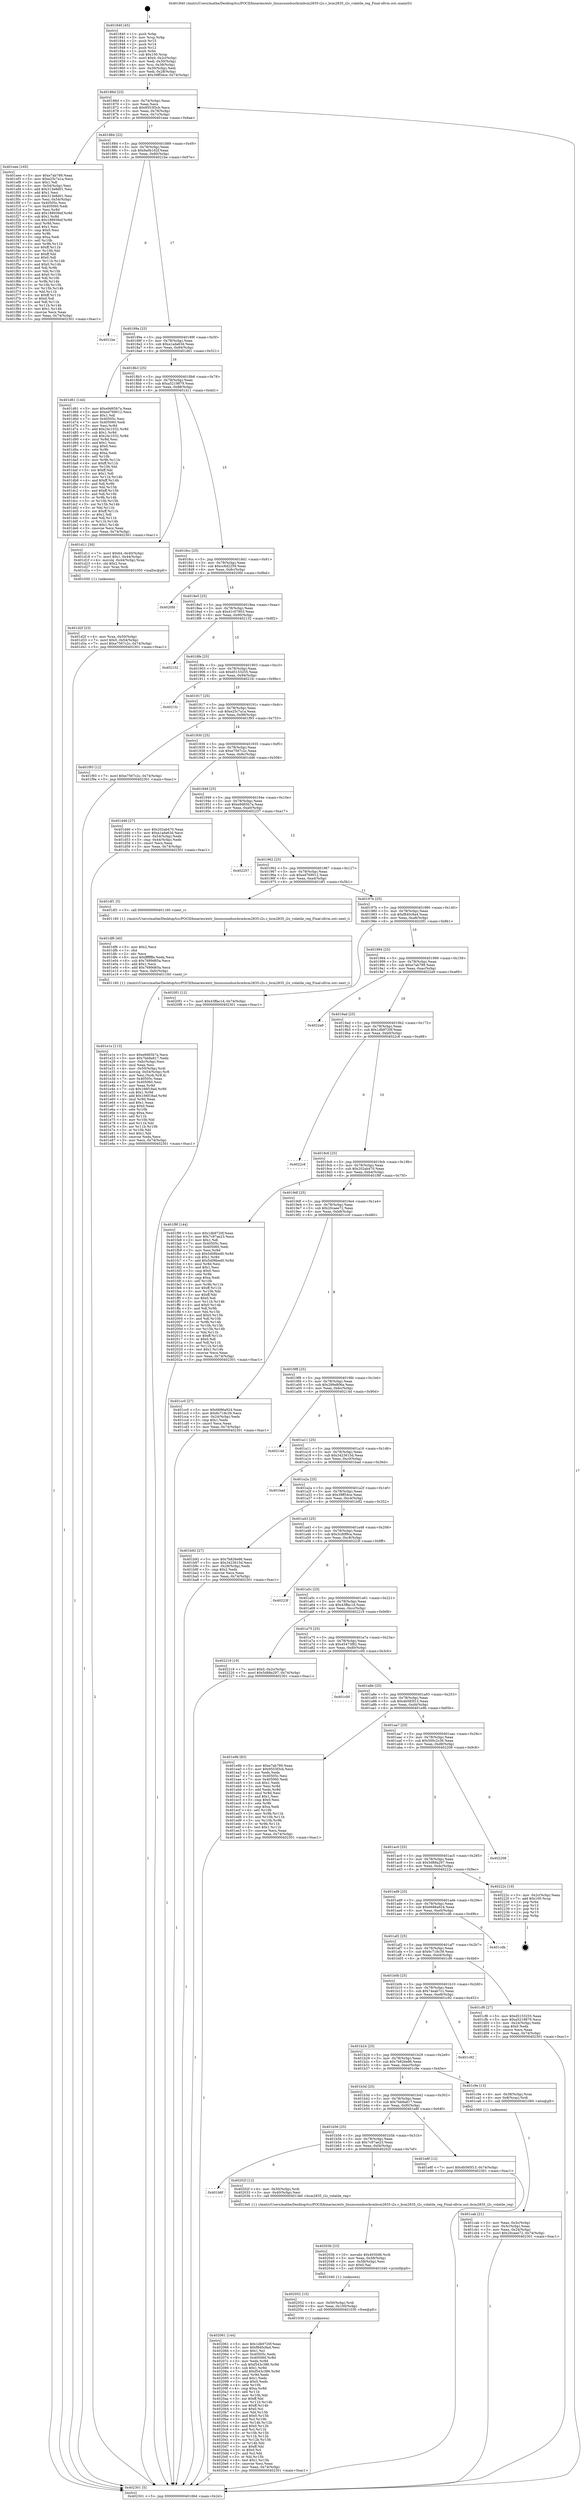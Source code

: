 digraph "0x401840" {
  label = "0x401840 (/mnt/c/Users/mathe/Desktop/tcc/POCII/binaries/extr_linuxsoundsocbcmbcm2835-i2s.c_bcm2835_i2s_volatile_reg_Final-ollvm.out::main(0))"
  labelloc = "t"
  node[shape=record]

  Entry [label="",width=0.3,height=0.3,shape=circle,fillcolor=black,style=filled]
  "0x40186d" [label="{
     0x40186d [23]\l
     | [instrs]\l
     &nbsp;&nbsp;0x40186d \<+3\>: mov -0x74(%rbp),%eax\l
     &nbsp;&nbsp;0x401870 \<+2\>: mov %eax,%ecx\l
     &nbsp;&nbsp;0x401872 \<+6\>: sub $0x9553f3cb,%ecx\l
     &nbsp;&nbsp;0x401878 \<+3\>: mov %eax,-0x78(%rbp)\l
     &nbsp;&nbsp;0x40187b \<+3\>: mov %ecx,-0x7c(%rbp)\l
     &nbsp;&nbsp;0x40187e \<+6\>: je 0000000000401eee \<main+0x6ae\>\l
  }"]
  "0x401eee" [label="{
     0x401eee [165]\l
     | [instrs]\l
     &nbsp;&nbsp;0x401eee \<+5\>: mov $0xe7ab789,%eax\l
     &nbsp;&nbsp;0x401ef3 \<+5\>: mov $0xe25c7a1a,%ecx\l
     &nbsp;&nbsp;0x401ef8 \<+2\>: mov $0x1,%dl\l
     &nbsp;&nbsp;0x401efa \<+3\>: mov -0x54(%rbp),%esi\l
     &nbsp;&nbsp;0x401efd \<+6\>: add $0x313e8d01,%esi\l
     &nbsp;&nbsp;0x401f03 \<+3\>: add $0x1,%esi\l
     &nbsp;&nbsp;0x401f06 \<+6\>: sub $0x313e8d01,%esi\l
     &nbsp;&nbsp;0x401f0c \<+3\>: mov %esi,-0x54(%rbp)\l
     &nbsp;&nbsp;0x401f0f \<+7\>: mov 0x40505c,%esi\l
     &nbsp;&nbsp;0x401f16 \<+7\>: mov 0x405060,%edi\l
     &nbsp;&nbsp;0x401f1d \<+3\>: mov %esi,%r8d\l
     &nbsp;&nbsp;0x401f20 \<+7\>: add $0x188936ef,%r8d\l
     &nbsp;&nbsp;0x401f27 \<+4\>: sub $0x1,%r8d\l
     &nbsp;&nbsp;0x401f2b \<+7\>: sub $0x188936ef,%r8d\l
     &nbsp;&nbsp;0x401f32 \<+4\>: imul %r8d,%esi\l
     &nbsp;&nbsp;0x401f36 \<+3\>: and $0x1,%esi\l
     &nbsp;&nbsp;0x401f39 \<+3\>: cmp $0x0,%esi\l
     &nbsp;&nbsp;0x401f3c \<+4\>: sete %r9b\l
     &nbsp;&nbsp;0x401f40 \<+3\>: cmp $0xa,%edi\l
     &nbsp;&nbsp;0x401f43 \<+4\>: setl %r10b\l
     &nbsp;&nbsp;0x401f47 \<+3\>: mov %r9b,%r11b\l
     &nbsp;&nbsp;0x401f4a \<+4\>: xor $0xff,%r11b\l
     &nbsp;&nbsp;0x401f4e \<+3\>: mov %r10b,%bl\l
     &nbsp;&nbsp;0x401f51 \<+3\>: xor $0xff,%bl\l
     &nbsp;&nbsp;0x401f54 \<+3\>: xor $0x0,%dl\l
     &nbsp;&nbsp;0x401f57 \<+3\>: mov %r11b,%r14b\l
     &nbsp;&nbsp;0x401f5a \<+4\>: and $0x0,%r14b\l
     &nbsp;&nbsp;0x401f5e \<+3\>: and %dl,%r9b\l
     &nbsp;&nbsp;0x401f61 \<+3\>: mov %bl,%r15b\l
     &nbsp;&nbsp;0x401f64 \<+4\>: and $0x0,%r15b\l
     &nbsp;&nbsp;0x401f68 \<+3\>: and %dl,%r10b\l
     &nbsp;&nbsp;0x401f6b \<+3\>: or %r9b,%r14b\l
     &nbsp;&nbsp;0x401f6e \<+3\>: or %r10b,%r15b\l
     &nbsp;&nbsp;0x401f71 \<+3\>: xor %r15b,%r14b\l
     &nbsp;&nbsp;0x401f74 \<+3\>: or %bl,%r11b\l
     &nbsp;&nbsp;0x401f77 \<+4\>: xor $0xff,%r11b\l
     &nbsp;&nbsp;0x401f7b \<+3\>: or $0x0,%dl\l
     &nbsp;&nbsp;0x401f7e \<+3\>: and %dl,%r11b\l
     &nbsp;&nbsp;0x401f81 \<+3\>: or %r11b,%r14b\l
     &nbsp;&nbsp;0x401f84 \<+4\>: test $0x1,%r14b\l
     &nbsp;&nbsp;0x401f88 \<+3\>: cmovne %ecx,%eax\l
     &nbsp;&nbsp;0x401f8b \<+3\>: mov %eax,-0x74(%rbp)\l
     &nbsp;&nbsp;0x401f8e \<+5\>: jmp 0000000000402301 \<main+0xac1\>\l
  }"]
  "0x401884" [label="{
     0x401884 [22]\l
     | [instrs]\l
     &nbsp;&nbsp;0x401884 \<+5\>: jmp 0000000000401889 \<main+0x49\>\l
     &nbsp;&nbsp;0x401889 \<+3\>: mov -0x78(%rbp),%eax\l
     &nbsp;&nbsp;0x40188c \<+5\>: sub $0x9a0b162f,%eax\l
     &nbsp;&nbsp;0x401891 \<+3\>: mov %eax,-0x80(%rbp)\l
     &nbsp;&nbsp;0x401894 \<+6\>: je 00000000004021be \<main+0x97e\>\l
  }"]
  Exit [label="",width=0.3,height=0.3,shape=circle,fillcolor=black,style=filled,peripheries=2]
  "0x4021be" [label="{
     0x4021be\l
  }", style=dashed]
  "0x40189a" [label="{
     0x40189a [25]\l
     | [instrs]\l
     &nbsp;&nbsp;0x40189a \<+5\>: jmp 000000000040189f \<main+0x5f\>\l
     &nbsp;&nbsp;0x40189f \<+3\>: mov -0x78(%rbp),%eax\l
     &nbsp;&nbsp;0x4018a2 \<+5\>: sub $0xa1ada63d,%eax\l
     &nbsp;&nbsp;0x4018a7 \<+6\>: mov %eax,-0x84(%rbp)\l
     &nbsp;&nbsp;0x4018ad \<+6\>: je 0000000000401d61 \<main+0x521\>\l
  }"]
  "0x402061" [label="{
     0x402061 [144]\l
     | [instrs]\l
     &nbsp;&nbsp;0x402061 \<+5\>: mov $0x1db9720f,%eax\l
     &nbsp;&nbsp;0x402066 \<+5\>: mov $0xf840c9a4,%esi\l
     &nbsp;&nbsp;0x40206b \<+2\>: mov $0x1,%cl\l
     &nbsp;&nbsp;0x40206d \<+7\>: mov 0x40505c,%edx\l
     &nbsp;&nbsp;0x402074 \<+8\>: mov 0x405060,%r8d\l
     &nbsp;&nbsp;0x40207c \<+3\>: mov %edx,%r9d\l
     &nbsp;&nbsp;0x40207f \<+7\>: sub $0xf543c386,%r9d\l
     &nbsp;&nbsp;0x402086 \<+4\>: sub $0x1,%r9d\l
     &nbsp;&nbsp;0x40208a \<+7\>: add $0xf543c386,%r9d\l
     &nbsp;&nbsp;0x402091 \<+4\>: imul %r9d,%edx\l
     &nbsp;&nbsp;0x402095 \<+3\>: and $0x1,%edx\l
     &nbsp;&nbsp;0x402098 \<+3\>: cmp $0x0,%edx\l
     &nbsp;&nbsp;0x40209b \<+4\>: sete %r10b\l
     &nbsp;&nbsp;0x40209f \<+4\>: cmp $0xa,%r8d\l
     &nbsp;&nbsp;0x4020a3 \<+4\>: setl %r11b\l
     &nbsp;&nbsp;0x4020a7 \<+3\>: mov %r10b,%bl\l
     &nbsp;&nbsp;0x4020aa \<+3\>: xor $0xff,%bl\l
     &nbsp;&nbsp;0x4020ad \<+3\>: mov %r11b,%r14b\l
     &nbsp;&nbsp;0x4020b0 \<+4\>: xor $0xff,%r14b\l
     &nbsp;&nbsp;0x4020b4 \<+3\>: xor $0x0,%cl\l
     &nbsp;&nbsp;0x4020b7 \<+3\>: mov %bl,%r15b\l
     &nbsp;&nbsp;0x4020ba \<+4\>: and $0x0,%r15b\l
     &nbsp;&nbsp;0x4020be \<+3\>: and %cl,%r10b\l
     &nbsp;&nbsp;0x4020c1 \<+3\>: mov %r14b,%r12b\l
     &nbsp;&nbsp;0x4020c4 \<+4\>: and $0x0,%r12b\l
     &nbsp;&nbsp;0x4020c8 \<+3\>: and %cl,%r11b\l
     &nbsp;&nbsp;0x4020cb \<+3\>: or %r10b,%r15b\l
     &nbsp;&nbsp;0x4020ce \<+3\>: or %r11b,%r12b\l
     &nbsp;&nbsp;0x4020d1 \<+3\>: xor %r12b,%r15b\l
     &nbsp;&nbsp;0x4020d4 \<+3\>: or %r14b,%bl\l
     &nbsp;&nbsp;0x4020d7 \<+3\>: xor $0xff,%bl\l
     &nbsp;&nbsp;0x4020da \<+3\>: or $0x0,%cl\l
     &nbsp;&nbsp;0x4020dd \<+2\>: and %cl,%bl\l
     &nbsp;&nbsp;0x4020df \<+3\>: or %bl,%r15b\l
     &nbsp;&nbsp;0x4020e2 \<+4\>: test $0x1,%r15b\l
     &nbsp;&nbsp;0x4020e6 \<+3\>: cmovne %esi,%eax\l
     &nbsp;&nbsp;0x4020e9 \<+3\>: mov %eax,-0x74(%rbp)\l
     &nbsp;&nbsp;0x4020ec \<+5\>: jmp 0000000000402301 \<main+0xac1\>\l
  }"]
  "0x401d61" [label="{
     0x401d61 [144]\l
     | [instrs]\l
     &nbsp;&nbsp;0x401d61 \<+5\>: mov $0xe9d65b7a,%eax\l
     &nbsp;&nbsp;0x401d66 \<+5\>: mov $0xed769012,%ecx\l
     &nbsp;&nbsp;0x401d6b \<+2\>: mov $0x1,%dl\l
     &nbsp;&nbsp;0x401d6d \<+7\>: mov 0x40505c,%esi\l
     &nbsp;&nbsp;0x401d74 \<+7\>: mov 0x405060,%edi\l
     &nbsp;&nbsp;0x401d7b \<+3\>: mov %esi,%r8d\l
     &nbsp;&nbsp;0x401d7e \<+7\>: add $0x24c1032,%r8d\l
     &nbsp;&nbsp;0x401d85 \<+4\>: sub $0x1,%r8d\l
     &nbsp;&nbsp;0x401d89 \<+7\>: sub $0x24c1032,%r8d\l
     &nbsp;&nbsp;0x401d90 \<+4\>: imul %r8d,%esi\l
     &nbsp;&nbsp;0x401d94 \<+3\>: and $0x1,%esi\l
     &nbsp;&nbsp;0x401d97 \<+3\>: cmp $0x0,%esi\l
     &nbsp;&nbsp;0x401d9a \<+4\>: sete %r9b\l
     &nbsp;&nbsp;0x401d9e \<+3\>: cmp $0xa,%edi\l
     &nbsp;&nbsp;0x401da1 \<+4\>: setl %r10b\l
     &nbsp;&nbsp;0x401da5 \<+3\>: mov %r9b,%r11b\l
     &nbsp;&nbsp;0x401da8 \<+4\>: xor $0xff,%r11b\l
     &nbsp;&nbsp;0x401dac \<+3\>: mov %r10b,%bl\l
     &nbsp;&nbsp;0x401daf \<+3\>: xor $0xff,%bl\l
     &nbsp;&nbsp;0x401db2 \<+3\>: xor $0x1,%dl\l
     &nbsp;&nbsp;0x401db5 \<+3\>: mov %r11b,%r14b\l
     &nbsp;&nbsp;0x401db8 \<+4\>: and $0xff,%r14b\l
     &nbsp;&nbsp;0x401dbc \<+3\>: and %dl,%r9b\l
     &nbsp;&nbsp;0x401dbf \<+3\>: mov %bl,%r15b\l
     &nbsp;&nbsp;0x401dc2 \<+4\>: and $0xff,%r15b\l
     &nbsp;&nbsp;0x401dc6 \<+3\>: and %dl,%r10b\l
     &nbsp;&nbsp;0x401dc9 \<+3\>: or %r9b,%r14b\l
     &nbsp;&nbsp;0x401dcc \<+3\>: or %r10b,%r15b\l
     &nbsp;&nbsp;0x401dcf \<+3\>: xor %r15b,%r14b\l
     &nbsp;&nbsp;0x401dd2 \<+3\>: or %bl,%r11b\l
     &nbsp;&nbsp;0x401dd5 \<+4\>: xor $0xff,%r11b\l
     &nbsp;&nbsp;0x401dd9 \<+3\>: or $0x1,%dl\l
     &nbsp;&nbsp;0x401ddc \<+3\>: and %dl,%r11b\l
     &nbsp;&nbsp;0x401ddf \<+3\>: or %r11b,%r14b\l
     &nbsp;&nbsp;0x401de2 \<+4\>: test $0x1,%r14b\l
     &nbsp;&nbsp;0x401de6 \<+3\>: cmovne %ecx,%eax\l
     &nbsp;&nbsp;0x401de9 \<+3\>: mov %eax,-0x74(%rbp)\l
     &nbsp;&nbsp;0x401dec \<+5\>: jmp 0000000000402301 \<main+0xac1\>\l
  }"]
  "0x4018b3" [label="{
     0x4018b3 [25]\l
     | [instrs]\l
     &nbsp;&nbsp;0x4018b3 \<+5\>: jmp 00000000004018b8 \<main+0x78\>\l
     &nbsp;&nbsp;0x4018b8 \<+3\>: mov -0x78(%rbp),%eax\l
     &nbsp;&nbsp;0x4018bb \<+5\>: sub $0xa5219879,%eax\l
     &nbsp;&nbsp;0x4018c0 \<+6\>: mov %eax,-0x88(%rbp)\l
     &nbsp;&nbsp;0x4018c6 \<+6\>: je 0000000000401d11 \<main+0x4d1\>\l
  }"]
  "0x402052" [label="{
     0x402052 [15]\l
     | [instrs]\l
     &nbsp;&nbsp;0x402052 \<+4\>: mov -0x50(%rbp),%rdi\l
     &nbsp;&nbsp;0x402056 \<+6\>: mov %eax,-0x100(%rbp)\l
     &nbsp;&nbsp;0x40205c \<+5\>: call 0000000000401030 \<free@plt\>\l
     | [calls]\l
     &nbsp;&nbsp;0x401030 \{1\} (unknown)\l
  }"]
  "0x401d11" [label="{
     0x401d11 [30]\l
     | [instrs]\l
     &nbsp;&nbsp;0x401d11 \<+7\>: movl $0x64,-0x40(%rbp)\l
     &nbsp;&nbsp;0x401d18 \<+7\>: movl $0x1,-0x44(%rbp)\l
     &nbsp;&nbsp;0x401d1f \<+4\>: movslq -0x44(%rbp),%rax\l
     &nbsp;&nbsp;0x401d23 \<+4\>: shl $0x2,%rax\l
     &nbsp;&nbsp;0x401d27 \<+3\>: mov %rax,%rdi\l
     &nbsp;&nbsp;0x401d2a \<+5\>: call 0000000000401050 \<malloc@plt\>\l
     | [calls]\l
     &nbsp;&nbsp;0x401050 \{1\} (unknown)\l
  }"]
  "0x4018cc" [label="{
     0x4018cc [25]\l
     | [instrs]\l
     &nbsp;&nbsp;0x4018cc \<+5\>: jmp 00000000004018d1 \<main+0x91\>\l
     &nbsp;&nbsp;0x4018d1 \<+3\>: mov -0x78(%rbp),%eax\l
     &nbsp;&nbsp;0x4018d4 \<+5\>: sub $0xcc6d2259,%eax\l
     &nbsp;&nbsp;0x4018d9 \<+6\>: mov %eax,-0x8c(%rbp)\l
     &nbsp;&nbsp;0x4018df \<+6\>: je 00000000004020fd \<main+0x8bd\>\l
  }"]
  "0x40203b" [label="{
     0x40203b [23]\l
     | [instrs]\l
     &nbsp;&nbsp;0x40203b \<+10\>: movabs $0x4030d6,%rdi\l
     &nbsp;&nbsp;0x402045 \<+3\>: mov %eax,-0x58(%rbp)\l
     &nbsp;&nbsp;0x402048 \<+3\>: mov -0x58(%rbp),%esi\l
     &nbsp;&nbsp;0x40204b \<+2\>: mov $0x0,%al\l
     &nbsp;&nbsp;0x40204d \<+5\>: call 0000000000401040 \<printf@plt\>\l
     | [calls]\l
     &nbsp;&nbsp;0x401040 \{1\} (unknown)\l
  }"]
  "0x4020fd" [label="{
     0x4020fd\l
  }", style=dashed]
  "0x4018e5" [label="{
     0x4018e5 [25]\l
     | [instrs]\l
     &nbsp;&nbsp;0x4018e5 \<+5\>: jmp 00000000004018ea \<main+0xaa\>\l
     &nbsp;&nbsp;0x4018ea \<+3\>: mov -0x78(%rbp),%eax\l
     &nbsp;&nbsp;0x4018ed \<+5\>: sub $0xd1c07803,%eax\l
     &nbsp;&nbsp;0x4018f2 \<+6\>: mov %eax,-0x90(%rbp)\l
     &nbsp;&nbsp;0x4018f8 \<+6\>: je 0000000000402132 \<main+0x8f2\>\l
  }"]
  "0x401b6f" [label="{
     0x401b6f\l
  }", style=dashed]
  "0x402132" [label="{
     0x402132\l
  }", style=dashed]
  "0x4018fe" [label="{
     0x4018fe [25]\l
     | [instrs]\l
     &nbsp;&nbsp;0x4018fe \<+5\>: jmp 0000000000401903 \<main+0xc3\>\l
     &nbsp;&nbsp;0x401903 \<+3\>: mov -0x78(%rbp),%eax\l
     &nbsp;&nbsp;0x401906 \<+5\>: sub $0xd5153255,%eax\l
     &nbsp;&nbsp;0x40190b \<+6\>: mov %eax,-0x94(%rbp)\l
     &nbsp;&nbsp;0x401911 \<+6\>: je 00000000004021fc \<main+0x9bc\>\l
  }"]
  "0x40202f" [label="{
     0x40202f [12]\l
     | [instrs]\l
     &nbsp;&nbsp;0x40202f \<+4\>: mov -0x50(%rbp),%rdi\l
     &nbsp;&nbsp;0x402033 \<+3\>: mov -0x40(%rbp),%esi\l
     &nbsp;&nbsp;0x402036 \<+5\>: call 00000000004013e0 \<bcm2835_i2s_volatile_reg\>\l
     | [calls]\l
     &nbsp;&nbsp;0x4013e0 \{1\} (/mnt/c/Users/mathe/Desktop/tcc/POCII/binaries/extr_linuxsoundsocbcmbcm2835-i2s.c_bcm2835_i2s_volatile_reg_Final-ollvm.out::bcm2835_i2s_volatile_reg)\l
  }"]
  "0x4021fc" [label="{
     0x4021fc\l
  }", style=dashed]
  "0x401917" [label="{
     0x401917 [25]\l
     | [instrs]\l
     &nbsp;&nbsp;0x401917 \<+5\>: jmp 000000000040191c \<main+0xdc\>\l
     &nbsp;&nbsp;0x40191c \<+3\>: mov -0x78(%rbp),%eax\l
     &nbsp;&nbsp;0x40191f \<+5\>: sub $0xe25c7a1a,%eax\l
     &nbsp;&nbsp;0x401924 \<+6\>: mov %eax,-0x98(%rbp)\l
     &nbsp;&nbsp;0x40192a \<+6\>: je 0000000000401f93 \<main+0x753\>\l
  }"]
  "0x401b56" [label="{
     0x401b56 [25]\l
     | [instrs]\l
     &nbsp;&nbsp;0x401b56 \<+5\>: jmp 0000000000401b5b \<main+0x31b\>\l
     &nbsp;&nbsp;0x401b5b \<+3\>: mov -0x78(%rbp),%eax\l
     &nbsp;&nbsp;0x401b5e \<+5\>: sub $0x7c97ae23,%eax\l
     &nbsp;&nbsp;0x401b63 \<+6\>: mov %eax,-0xf4(%rbp)\l
     &nbsp;&nbsp;0x401b69 \<+6\>: je 000000000040202f \<main+0x7ef\>\l
  }"]
  "0x401f93" [label="{
     0x401f93 [12]\l
     | [instrs]\l
     &nbsp;&nbsp;0x401f93 \<+7\>: movl $0xe7567c2c,-0x74(%rbp)\l
     &nbsp;&nbsp;0x401f9a \<+5\>: jmp 0000000000402301 \<main+0xac1\>\l
  }"]
  "0x401930" [label="{
     0x401930 [25]\l
     | [instrs]\l
     &nbsp;&nbsp;0x401930 \<+5\>: jmp 0000000000401935 \<main+0xf5\>\l
     &nbsp;&nbsp;0x401935 \<+3\>: mov -0x78(%rbp),%eax\l
     &nbsp;&nbsp;0x401938 \<+5\>: sub $0xe7567c2c,%eax\l
     &nbsp;&nbsp;0x40193d \<+6\>: mov %eax,-0x9c(%rbp)\l
     &nbsp;&nbsp;0x401943 \<+6\>: je 0000000000401d46 \<main+0x506\>\l
  }"]
  "0x401e8f" [label="{
     0x401e8f [12]\l
     | [instrs]\l
     &nbsp;&nbsp;0x401e8f \<+7\>: movl $0x4b585f13,-0x74(%rbp)\l
     &nbsp;&nbsp;0x401e96 \<+5\>: jmp 0000000000402301 \<main+0xac1\>\l
  }"]
  "0x401d46" [label="{
     0x401d46 [27]\l
     | [instrs]\l
     &nbsp;&nbsp;0x401d46 \<+5\>: mov $0x202ab470,%eax\l
     &nbsp;&nbsp;0x401d4b \<+5\>: mov $0xa1ada63d,%ecx\l
     &nbsp;&nbsp;0x401d50 \<+3\>: mov -0x54(%rbp),%edx\l
     &nbsp;&nbsp;0x401d53 \<+3\>: cmp -0x44(%rbp),%edx\l
     &nbsp;&nbsp;0x401d56 \<+3\>: cmovl %ecx,%eax\l
     &nbsp;&nbsp;0x401d59 \<+3\>: mov %eax,-0x74(%rbp)\l
     &nbsp;&nbsp;0x401d5c \<+5\>: jmp 0000000000402301 \<main+0xac1\>\l
  }"]
  "0x401949" [label="{
     0x401949 [25]\l
     | [instrs]\l
     &nbsp;&nbsp;0x401949 \<+5\>: jmp 000000000040194e \<main+0x10e\>\l
     &nbsp;&nbsp;0x40194e \<+3\>: mov -0x78(%rbp),%eax\l
     &nbsp;&nbsp;0x401951 \<+5\>: sub $0xe9d65b7a,%eax\l
     &nbsp;&nbsp;0x401956 \<+6\>: mov %eax,-0xa0(%rbp)\l
     &nbsp;&nbsp;0x40195c \<+6\>: je 0000000000402257 \<main+0xa17\>\l
  }"]
  "0x401e1e" [label="{
     0x401e1e [113]\l
     | [instrs]\l
     &nbsp;&nbsp;0x401e1e \<+5\>: mov $0xe9d65b7a,%ecx\l
     &nbsp;&nbsp;0x401e23 \<+5\>: mov $0x7bb8a817,%edx\l
     &nbsp;&nbsp;0x401e28 \<+6\>: mov -0xfc(%rbp),%esi\l
     &nbsp;&nbsp;0x401e2e \<+3\>: imul %eax,%esi\l
     &nbsp;&nbsp;0x401e31 \<+4\>: mov -0x50(%rbp),%rdi\l
     &nbsp;&nbsp;0x401e35 \<+4\>: movslq -0x54(%rbp),%r8\l
     &nbsp;&nbsp;0x401e39 \<+4\>: mov %esi,(%rdi,%r8,4)\l
     &nbsp;&nbsp;0x401e3d \<+7\>: mov 0x40505c,%eax\l
     &nbsp;&nbsp;0x401e44 \<+7\>: mov 0x405060,%esi\l
     &nbsp;&nbsp;0x401e4b \<+3\>: mov %eax,%r9d\l
     &nbsp;&nbsp;0x401e4e \<+7\>: sub $0x166f18ad,%r9d\l
     &nbsp;&nbsp;0x401e55 \<+4\>: sub $0x1,%r9d\l
     &nbsp;&nbsp;0x401e59 \<+7\>: add $0x166f18ad,%r9d\l
     &nbsp;&nbsp;0x401e60 \<+4\>: imul %r9d,%eax\l
     &nbsp;&nbsp;0x401e64 \<+3\>: and $0x1,%eax\l
     &nbsp;&nbsp;0x401e67 \<+3\>: cmp $0x0,%eax\l
     &nbsp;&nbsp;0x401e6a \<+4\>: sete %r10b\l
     &nbsp;&nbsp;0x401e6e \<+3\>: cmp $0xa,%esi\l
     &nbsp;&nbsp;0x401e71 \<+4\>: setl %r11b\l
     &nbsp;&nbsp;0x401e75 \<+3\>: mov %r10b,%bl\l
     &nbsp;&nbsp;0x401e78 \<+3\>: and %r11b,%bl\l
     &nbsp;&nbsp;0x401e7b \<+3\>: xor %r11b,%r10b\l
     &nbsp;&nbsp;0x401e7e \<+3\>: or %r10b,%bl\l
     &nbsp;&nbsp;0x401e81 \<+3\>: test $0x1,%bl\l
     &nbsp;&nbsp;0x401e84 \<+3\>: cmovne %edx,%ecx\l
     &nbsp;&nbsp;0x401e87 \<+3\>: mov %ecx,-0x74(%rbp)\l
     &nbsp;&nbsp;0x401e8a \<+5\>: jmp 0000000000402301 \<main+0xac1\>\l
  }"]
  "0x402257" [label="{
     0x402257\l
  }", style=dashed]
  "0x401962" [label="{
     0x401962 [25]\l
     | [instrs]\l
     &nbsp;&nbsp;0x401962 \<+5\>: jmp 0000000000401967 \<main+0x127\>\l
     &nbsp;&nbsp;0x401967 \<+3\>: mov -0x78(%rbp),%eax\l
     &nbsp;&nbsp;0x40196a \<+5\>: sub $0xed769012,%eax\l
     &nbsp;&nbsp;0x40196f \<+6\>: mov %eax,-0xa4(%rbp)\l
     &nbsp;&nbsp;0x401975 \<+6\>: je 0000000000401df1 \<main+0x5b1\>\l
  }"]
  "0x401df6" [label="{
     0x401df6 [40]\l
     | [instrs]\l
     &nbsp;&nbsp;0x401df6 \<+5\>: mov $0x2,%ecx\l
     &nbsp;&nbsp;0x401dfb \<+1\>: cltd\l
     &nbsp;&nbsp;0x401dfc \<+2\>: idiv %ecx\l
     &nbsp;&nbsp;0x401dfe \<+6\>: imul $0xfffffffe,%edx,%ecx\l
     &nbsp;&nbsp;0x401e04 \<+6\>: sub $0x7689d65a,%ecx\l
     &nbsp;&nbsp;0x401e0a \<+3\>: add $0x1,%ecx\l
     &nbsp;&nbsp;0x401e0d \<+6\>: add $0x7689d65a,%ecx\l
     &nbsp;&nbsp;0x401e13 \<+6\>: mov %ecx,-0xfc(%rbp)\l
     &nbsp;&nbsp;0x401e19 \<+5\>: call 0000000000401160 \<next_i\>\l
     | [calls]\l
     &nbsp;&nbsp;0x401160 \{1\} (/mnt/c/Users/mathe/Desktop/tcc/POCII/binaries/extr_linuxsoundsocbcmbcm2835-i2s.c_bcm2835_i2s_volatile_reg_Final-ollvm.out::next_i)\l
  }"]
  "0x401df1" [label="{
     0x401df1 [5]\l
     | [instrs]\l
     &nbsp;&nbsp;0x401df1 \<+5\>: call 0000000000401160 \<next_i\>\l
     | [calls]\l
     &nbsp;&nbsp;0x401160 \{1\} (/mnt/c/Users/mathe/Desktop/tcc/POCII/binaries/extr_linuxsoundsocbcmbcm2835-i2s.c_bcm2835_i2s_volatile_reg_Final-ollvm.out::next_i)\l
  }"]
  "0x40197b" [label="{
     0x40197b [25]\l
     | [instrs]\l
     &nbsp;&nbsp;0x40197b \<+5\>: jmp 0000000000401980 \<main+0x140\>\l
     &nbsp;&nbsp;0x401980 \<+3\>: mov -0x78(%rbp),%eax\l
     &nbsp;&nbsp;0x401983 \<+5\>: sub $0xf840c9a4,%eax\l
     &nbsp;&nbsp;0x401988 \<+6\>: mov %eax,-0xa8(%rbp)\l
     &nbsp;&nbsp;0x40198e \<+6\>: je 00000000004020f1 \<main+0x8b1\>\l
  }"]
  "0x401d2f" [label="{
     0x401d2f [23]\l
     | [instrs]\l
     &nbsp;&nbsp;0x401d2f \<+4\>: mov %rax,-0x50(%rbp)\l
     &nbsp;&nbsp;0x401d33 \<+7\>: movl $0x0,-0x54(%rbp)\l
     &nbsp;&nbsp;0x401d3a \<+7\>: movl $0xe7567c2c,-0x74(%rbp)\l
     &nbsp;&nbsp;0x401d41 \<+5\>: jmp 0000000000402301 \<main+0xac1\>\l
  }"]
  "0x4020f1" [label="{
     0x4020f1 [12]\l
     | [instrs]\l
     &nbsp;&nbsp;0x4020f1 \<+7\>: movl $0x43ffac1d,-0x74(%rbp)\l
     &nbsp;&nbsp;0x4020f8 \<+5\>: jmp 0000000000402301 \<main+0xac1\>\l
  }"]
  "0x401994" [label="{
     0x401994 [25]\l
     | [instrs]\l
     &nbsp;&nbsp;0x401994 \<+5\>: jmp 0000000000401999 \<main+0x159\>\l
     &nbsp;&nbsp;0x401999 \<+3\>: mov -0x78(%rbp),%eax\l
     &nbsp;&nbsp;0x40199c \<+5\>: sub $0xe7ab789,%eax\l
     &nbsp;&nbsp;0x4019a1 \<+6\>: mov %eax,-0xac(%rbp)\l
     &nbsp;&nbsp;0x4019a7 \<+6\>: je 00000000004022a9 \<main+0xa69\>\l
  }"]
  "0x401cab" [label="{
     0x401cab [21]\l
     | [instrs]\l
     &nbsp;&nbsp;0x401cab \<+3\>: mov %eax,-0x3c(%rbp)\l
     &nbsp;&nbsp;0x401cae \<+3\>: mov -0x3c(%rbp),%eax\l
     &nbsp;&nbsp;0x401cb1 \<+3\>: mov %eax,-0x24(%rbp)\l
     &nbsp;&nbsp;0x401cb4 \<+7\>: movl $0x20caee72,-0x74(%rbp)\l
     &nbsp;&nbsp;0x401cbb \<+5\>: jmp 0000000000402301 \<main+0xac1\>\l
  }"]
  "0x4022a9" [label="{
     0x4022a9\l
  }", style=dashed]
  "0x4019ad" [label="{
     0x4019ad [25]\l
     | [instrs]\l
     &nbsp;&nbsp;0x4019ad \<+5\>: jmp 00000000004019b2 \<main+0x172\>\l
     &nbsp;&nbsp;0x4019b2 \<+3\>: mov -0x78(%rbp),%eax\l
     &nbsp;&nbsp;0x4019b5 \<+5\>: sub $0x1db9720f,%eax\l
     &nbsp;&nbsp;0x4019ba \<+6\>: mov %eax,-0xb0(%rbp)\l
     &nbsp;&nbsp;0x4019c0 \<+6\>: je 00000000004022c8 \<main+0xa88\>\l
  }"]
  "0x401b3d" [label="{
     0x401b3d [25]\l
     | [instrs]\l
     &nbsp;&nbsp;0x401b3d \<+5\>: jmp 0000000000401b42 \<main+0x302\>\l
     &nbsp;&nbsp;0x401b42 \<+3\>: mov -0x78(%rbp),%eax\l
     &nbsp;&nbsp;0x401b45 \<+5\>: sub $0x7bb8a817,%eax\l
     &nbsp;&nbsp;0x401b4a \<+6\>: mov %eax,-0xf0(%rbp)\l
     &nbsp;&nbsp;0x401b50 \<+6\>: je 0000000000401e8f \<main+0x64f\>\l
  }"]
  "0x4022c8" [label="{
     0x4022c8\l
  }", style=dashed]
  "0x4019c6" [label="{
     0x4019c6 [25]\l
     | [instrs]\l
     &nbsp;&nbsp;0x4019c6 \<+5\>: jmp 00000000004019cb \<main+0x18b\>\l
     &nbsp;&nbsp;0x4019cb \<+3\>: mov -0x78(%rbp),%eax\l
     &nbsp;&nbsp;0x4019ce \<+5\>: sub $0x202ab470,%eax\l
     &nbsp;&nbsp;0x4019d3 \<+6\>: mov %eax,-0xb4(%rbp)\l
     &nbsp;&nbsp;0x4019d9 \<+6\>: je 0000000000401f9f \<main+0x75f\>\l
  }"]
  "0x401c9e" [label="{
     0x401c9e [13]\l
     | [instrs]\l
     &nbsp;&nbsp;0x401c9e \<+4\>: mov -0x38(%rbp),%rax\l
     &nbsp;&nbsp;0x401ca2 \<+4\>: mov 0x8(%rax),%rdi\l
     &nbsp;&nbsp;0x401ca6 \<+5\>: call 0000000000401060 \<atoi@plt\>\l
     | [calls]\l
     &nbsp;&nbsp;0x401060 \{1\} (unknown)\l
  }"]
  "0x401f9f" [label="{
     0x401f9f [144]\l
     | [instrs]\l
     &nbsp;&nbsp;0x401f9f \<+5\>: mov $0x1db9720f,%eax\l
     &nbsp;&nbsp;0x401fa4 \<+5\>: mov $0x7c97ae23,%ecx\l
     &nbsp;&nbsp;0x401fa9 \<+2\>: mov $0x1,%dl\l
     &nbsp;&nbsp;0x401fab \<+7\>: mov 0x40505c,%esi\l
     &nbsp;&nbsp;0x401fb2 \<+7\>: mov 0x405060,%edi\l
     &nbsp;&nbsp;0x401fb9 \<+3\>: mov %esi,%r8d\l
     &nbsp;&nbsp;0x401fbc \<+7\>: sub $0x5d08bed0,%r8d\l
     &nbsp;&nbsp;0x401fc3 \<+4\>: sub $0x1,%r8d\l
     &nbsp;&nbsp;0x401fc7 \<+7\>: add $0x5d08bed0,%r8d\l
     &nbsp;&nbsp;0x401fce \<+4\>: imul %r8d,%esi\l
     &nbsp;&nbsp;0x401fd2 \<+3\>: and $0x1,%esi\l
     &nbsp;&nbsp;0x401fd5 \<+3\>: cmp $0x0,%esi\l
     &nbsp;&nbsp;0x401fd8 \<+4\>: sete %r9b\l
     &nbsp;&nbsp;0x401fdc \<+3\>: cmp $0xa,%edi\l
     &nbsp;&nbsp;0x401fdf \<+4\>: setl %r10b\l
     &nbsp;&nbsp;0x401fe3 \<+3\>: mov %r9b,%r11b\l
     &nbsp;&nbsp;0x401fe6 \<+4\>: xor $0xff,%r11b\l
     &nbsp;&nbsp;0x401fea \<+3\>: mov %r10b,%bl\l
     &nbsp;&nbsp;0x401fed \<+3\>: xor $0xff,%bl\l
     &nbsp;&nbsp;0x401ff0 \<+3\>: xor $0x0,%dl\l
     &nbsp;&nbsp;0x401ff3 \<+3\>: mov %r11b,%r14b\l
     &nbsp;&nbsp;0x401ff6 \<+4\>: and $0x0,%r14b\l
     &nbsp;&nbsp;0x401ffa \<+3\>: and %dl,%r9b\l
     &nbsp;&nbsp;0x401ffd \<+3\>: mov %bl,%r15b\l
     &nbsp;&nbsp;0x402000 \<+4\>: and $0x0,%r15b\l
     &nbsp;&nbsp;0x402004 \<+3\>: and %dl,%r10b\l
     &nbsp;&nbsp;0x402007 \<+3\>: or %r9b,%r14b\l
     &nbsp;&nbsp;0x40200a \<+3\>: or %r10b,%r15b\l
     &nbsp;&nbsp;0x40200d \<+3\>: xor %r15b,%r14b\l
     &nbsp;&nbsp;0x402010 \<+3\>: or %bl,%r11b\l
     &nbsp;&nbsp;0x402013 \<+4\>: xor $0xff,%r11b\l
     &nbsp;&nbsp;0x402017 \<+3\>: or $0x0,%dl\l
     &nbsp;&nbsp;0x40201a \<+3\>: and %dl,%r11b\l
     &nbsp;&nbsp;0x40201d \<+3\>: or %r11b,%r14b\l
     &nbsp;&nbsp;0x402020 \<+4\>: test $0x1,%r14b\l
     &nbsp;&nbsp;0x402024 \<+3\>: cmovne %ecx,%eax\l
     &nbsp;&nbsp;0x402027 \<+3\>: mov %eax,-0x74(%rbp)\l
     &nbsp;&nbsp;0x40202a \<+5\>: jmp 0000000000402301 \<main+0xac1\>\l
  }"]
  "0x4019df" [label="{
     0x4019df [25]\l
     | [instrs]\l
     &nbsp;&nbsp;0x4019df \<+5\>: jmp 00000000004019e4 \<main+0x1a4\>\l
     &nbsp;&nbsp;0x4019e4 \<+3\>: mov -0x78(%rbp),%eax\l
     &nbsp;&nbsp;0x4019e7 \<+5\>: sub $0x20caee72,%eax\l
     &nbsp;&nbsp;0x4019ec \<+6\>: mov %eax,-0xb8(%rbp)\l
     &nbsp;&nbsp;0x4019f2 \<+6\>: je 0000000000401cc0 \<main+0x480\>\l
  }"]
  "0x401b24" [label="{
     0x401b24 [25]\l
     | [instrs]\l
     &nbsp;&nbsp;0x401b24 \<+5\>: jmp 0000000000401b29 \<main+0x2e9\>\l
     &nbsp;&nbsp;0x401b29 \<+3\>: mov -0x78(%rbp),%eax\l
     &nbsp;&nbsp;0x401b2c \<+5\>: sub $0x7b826e96,%eax\l
     &nbsp;&nbsp;0x401b31 \<+6\>: mov %eax,-0xec(%rbp)\l
     &nbsp;&nbsp;0x401b37 \<+6\>: je 0000000000401c9e \<main+0x45e\>\l
  }"]
  "0x401cc0" [label="{
     0x401cc0 [27]\l
     | [instrs]\l
     &nbsp;&nbsp;0x401cc0 \<+5\>: mov $0x6686a924,%eax\l
     &nbsp;&nbsp;0x401cc5 \<+5\>: mov $0x6c718c39,%ecx\l
     &nbsp;&nbsp;0x401cca \<+3\>: mov -0x24(%rbp),%edx\l
     &nbsp;&nbsp;0x401ccd \<+3\>: cmp $0x1,%edx\l
     &nbsp;&nbsp;0x401cd0 \<+3\>: cmovl %ecx,%eax\l
     &nbsp;&nbsp;0x401cd3 \<+3\>: mov %eax,-0x74(%rbp)\l
     &nbsp;&nbsp;0x401cd6 \<+5\>: jmp 0000000000402301 \<main+0xac1\>\l
  }"]
  "0x4019f8" [label="{
     0x4019f8 [25]\l
     | [instrs]\l
     &nbsp;&nbsp;0x4019f8 \<+5\>: jmp 00000000004019fd \<main+0x1bd\>\l
     &nbsp;&nbsp;0x4019fd \<+3\>: mov -0x78(%rbp),%eax\l
     &nbsp;&nbsp;0x401a00 \<+5\>: sub $0x289e806a,%eax\l
     &nbsp;&nbsp;0x401a05 \<+6\>: mov %eax,-0xbc(%rbp)\l
     &nbsp;&nbsp;0x401a0b \<+6\>: je 000000000040214d \<main+0x90d\>\l
  }"]
  "0x401c92" [label="{
     0x401c92\l
  }", style=dashed]
  "0x40214d" [label="{
     0x40214d\l
  }", style=dashed]
  "0x401a11" [label="{
     0x401a11 [25]\l
     | [instrs]\l
     &nbsp;&nbsp;0x401a11 \<+5\>: jmp 0000000000401a16 \<main+0x1d6\>\l
     &nbsp;&nbsp;0x401a16 \<+3\>: mov -0x78(%rbp),%eax\l
     &nbsp;&nbsp;0x401a19 \<+5\>: sub $0x3423615d,%eax\l
     &nbsp;&nbsp;0x401a1e \<+6\>: mov %eax,-0xc0(%rbp)\l
     &nbsp;&nbsp;0x401a24 \<+6\>: je 0000000000401bad \<main+0x36d\>\l
  }"]
  "0x401b0b" [label="{
     0x401b0b [25]\l
     | [instrs]\l
     &nbsp;&nbsp;0x401b0b \<+5\>: jmp 0000000000401b10 \<main+0x2d0\>\l
     &nbsp;&nbsp;0x401b10 \<+3\>: mov -0x78(%rbp),%eax\l
     &nbsp;&nbsp;0x401b13 \<+5\>: sub $0x74eab7c1,%eax\l
     &nbsp;&nbsp;0x401b18 \<+6\>: mov %eax,-0xe8(%rbp)\l
     &nbsp;&nbsp;0x401b1e \<+6\>: je 0000000000401c92 \<main+0x452\>\l
  }"]
  "0x401bad" [label="{
     0x401bad\l
  }", style=dashed]
  "0x401a2a" [label="{
     0x401a2a [25]\l
     | [instrs]\l
     &nbsp;&nbsp;0x401a2a \<+5\>: jmp 0000000000401a2f \<main+0x1ef\>\l
     &nbsp;&nbsp;0x401a2f \<+3\>: mov -0x78(%rbp),%eax\l
     &nbsp;&nbsp;0x401a32 \<+5\>: sub $0x39ff34ce,%eax\l
     &nbsp;&nbsp;0x401a37 \<+6\>: mov %eax,-0xc4(%rbp)\l
     &nbsp;&nbsp;0x401a3d \<+6\>: je 0000000000401b92 \<main+0x352\>\l
  }"]
  "0x401cf6" [label="{
     0x401cf6 [27]\l
     | [instrs]\l
     &nbsp;&nbsp;0x401cf6 \<+5\>: mov $0xd5153255,%eax\l
     &nbsp;&nbsp;0x401cfb \<+5\>: mov $0xa5219879,%ecx\l
     &nbsp;&nbsp;0x401d00 \<+3\>: mov -0x24(%rbp),%edx\l
     &nbsp;&nbsp;0x401d03 \<+3\>: cmp $0x0,%edx\l
     &nbsp;&nbsp;0x401d06 \<+3\>: cmove %ecx,%eax\l
     &nbsp;&nbsp;0x401d09 \<+3\>: mov %eax,-0x74(%rbp)\l
     &nbsp;&nbsp;0x401d0c \<+5\>: jmp 0000000000402301 \<main+0xac1\>\l
  }"]
  "0x401b92" [label="{
     0x401b92 [27]\l
     | [instrs]\l
     &nbsp;&nbsp;0x401b92 \<+5\>: mov $0x7b826e96,%eax\l
     &nbsp;&nbsp;0x401b97 \<+5\>: mov $0x3423615d,%ecx\l
     &nbsp;&nbsp;0x401b9c \<+3\>: mov -0x28(%rbp),%edx\l
     &nbsp;&nbsp;0x401b9f \<+3\>: cmp $0x2,%edx\l
     &nbsp;&nbsp;0x401ba2 \<+3\>: cmovne %ecx,%eax\l
     &nbsp;&nbsp;0x401ba5 \<+3\>: mov %eax,-0x74(%rbp)\l
     &nbsp;&nbsp;0x401ba8 \<+5\>: jmp 0000000000402301 \<main+0xac1\>\l
  }"]
  "0x401a43" [label="{
     0x401a43 [25]\l
     | [instrs]\l
     &nbsp;&nbsp;0x401a43 \<+5\>: jmp 0000000000401a48 \<main+0x208\>\l
     &nbsp;&nbsp;0x401a48 \<+3\>: mov -0x78(%rbp),%eax\l
     &nbsp;&nbsp;0x401a4b \<+5\>: sub $0x3cd0f9ca,%eax\l
     &nbsp;&nbsp;0x401a50 \<+6\>: mov %eax,-0xc8(%rbp)\l
     &nbsp;&nbsp;0x401a56 \<+6\>: je 000000000040223f \<main+0x9ff\>\l
  }"]
  "0x402301" [label="{
     0x402301 [5]\l
     | [instrs]\l
     &nbsp;&nbsp;0x402301 \<+5\>: jmp 000000000040186d \<main+0x2d\>\l
  }"]
  "0x401840" [label="{
     0x401840 [45]\l
     | [instrs]\l
     &nbsp;&nbsp;0x401840 \<+1\>: push %rbp\l
     &nbsp;&nbsp;0x401841 \<+3\>: mov %rsp,%rbp\l
     &nbsp;&nbsp;0x401844 \<+2\>: push %r15\l
     &nbsp;&nbsp;0x401846 \<+2\>: push %r14\l
     &nbsp;&nbsp;0x401848 \<+2\>: push %r12\l
     &nbsp;&nbsp;0x40184a \<+1\>: push %rbx\l
     &nbsp;&nbsp;0x40184b \<+7\>: sub $0x100,%rsp\l
     &nbsp;&nbsp;0x401852 \<+7\>: movl $0x0,-0x2c(%rbp)\l
     &nbsp;&nbsp;0x401859 \<+3\>: mov %edi,-0x30(%rbp)\l
     &nbsp;&nbsp;0x40185c \<+4\>: mov %rsi,-0x38(%rbp)\l
     &nbsp;&nbsp;0x401860 \<+3\>: mov -0x30(%rbp),%edi\l
     &nbsp;&nbsp;0x401863 \<+3\>: mov %edi,-0x28(%rbp)\l
     &nbsp;&nbsp;0x401866 \<+7\>: movl $0x39ff34ce,-0x74(%rbp)\l
  }"]
  "0x401af2" [label="{
     0x401af2 [25]\l
     | [instrs]\l
     &nbsp;&nbsp;0x401af2 \<+5\>: jmp 0000000000401af7 \<main+0x2b7\>\l
     &nbsp;&nbsp;0x401af7 \<+3\>: mov -0x78(%rbp),%eax\l
     &nbsp;&nbsp;0x401afa \<+5\>: sub $0x6c718c39,%eax\l
     &nbsp;&nbsp;0x401aff \<+6\>: mov %eax,-0xe4(%rbp)\l
     &nbsp;&nbsp;0x401b05 \<+6\>: je 0000000000401cf6 \<main+0x4b6\>\l
  }"]
  "0x40223f" [label="{
     0x40223f\l
  }", style=dashed]
  "0x401a5c" [label="{
     0x401a5c [25]\l
     | [instrs]\l
     &nbsp;&nbsp;0x401a5c \<+5\>: jmp 0000000000401a61 \<main+0x221\>\l
     &nbsp;&nbsp;0x401a61 \<+3\>: mov -0x78(%rbp),%eax\l
     &nbsp;&nbsp;0x401a64 \<+5\>: sub $0x43ffac1d,%eax\l
     &nbsp;&nbsp;0x401a69 \<+6\>: mov %eax,-0xcc(%rbp)\l
     &nbsp;&nbsp;0x401a6f \<+6\>: je 0000000000402219 \<main+0x9d9\>\l
  }"]
  "0x401cdb" [label="{
     0x401cdb\l
  }", style=dashed]
  "0x402219" [label="{
     0x402219 [19]\l
     | [instrs]\l
     &nbsp;&nbsp;0x402219 \<+7\>: movl $0x0,-0x2c(%rbp)\l
     &nbsp;&nbsp;0x402220 \<+7\>: movl $0x5d88a297,-0x74(%rbp)\l
     &nbsp;&nbsp;0x402227 \<+5\>: jmp 0000000000402301 \<main+0xac1\>\l
  }"]
  "0x401a75" [label="{
     0x401a75 [25]\l
     | [instrs]\l
     &nbsp;&nbsp;0x401a75 \<+5\>: jmp 0000000000401a7a \<main+0x23a\>\l
     &nbsp;&nbsp;0x401a7a \<+3\>: mov -0x78(%rbp),%eax\l
     &nbsp;&nbsp;0x401a7d \<+5\>: sub $0x45473f82,%eax\l
     &nbsp;&nbsp;0x401a82 \<+6\>: mov %eax,-0xd0(%rbp)\l
     &nbsp;&nbsp;0x401a88 \<+6\>: je 0000000000401c00 \<main+0x3c0\>\l
  }"]
  "0x401ad9" [label="{
     0x401ad9 [25]\l
     | [instrs]\l
     &nbsp;&nbsp;0x401ad9 \<+5\>: jmp 0000000000401ade \<main+0x29e\>\l
     &nbsp;&nbsp;0x401ade \<+3\>: mov -0x78(%rbp),%eax\l
     &nbsp;&nbsp;0x401ae1 \<+5\>: sub $0x6686a924,%eax\l
     &nbsp;&nbsp;0x401ae6 \<+6\>: mov %eax,-0xe0(%rbp)\l
     &nbsp;&nbsp;0x401aec \<+6\>: je 0000000000401cdb \<main+0x49b\>\l
  }"]
  "0x401c00" [label="{
     0x401c00\l
  }", style=dashed]
  "0x401a8e" [label="{
     0x401a8e [25]\l
     | [instrs]\l
     &nbsp;&nbsp;0x401a8e \<+5\>: jmp 0000000000401a93 \<main+0x253\>\l
     &nbsp;&nbsp;0x401a93 \<+3\>: mov -0x78(%rbp),%eax\l
     &nbsp;&nbsp;0x401a96 \<+5\>: sub $0x4b585f13,%eax\l
     &nbsp;&nbsp;0x401a9b \<+6\>: mov %eax,-0xd4(%rbp)\l
     &nbsp;&nbsp;0x401aa1 \<+6\>: je 0000000000401e9b \<main+0x65b\>\l
  }"]
  "0x40222c" [label="{
     0x40222c [19]\l
     | [instrs]\l
     &nbsp;&nbsp;0x40222c \<+3\>: mov -0x2c(%rbp),%eax\l
     &nbsp;&nbsp;0x40222f \<+7\>: add $0x100,%rsp\l
     &nbsp;&nbsp;0x402236 \<+1\>: pop %rbx\l
     &nbsp;&nbsp;0x402237 \<+2\>: pop %r12\l
     &nbsp;&nbsp;0x402239 \<+2\>: pop %r14\l
     &nbsp;&nbsp;0x40223b \<+2\>: pop %r15\l
     &nbsp;&nbsp;0x40223d \<+1\>: pop %rbp\l
     &nbsp;&nbsp;0x40223e \<+1\>: ret\l
  }"]
  "0x401e9b" [label="{
     0x401e9b [83]\l
     | [instrs]\l
     &nbsp;&nbsp;0x401e9b \<+5\>: mov $0xe7ab789,%eax\l
     &nbsp;&nbsp;0x401ea0 \<+5\>: mov $0x9553f3cb,%ecx\l
     &nbsp;&nbsp;0x401ea5 \<+2\>: xor %edx,%edx\l
     &nbsp;&nbsp;0x401ea7 \<+7\>: mov 0x40505c,%esi\l
     &nbsp;&nbsp;0x401eae \<+7\>: mov 0x405060,%edi\l
     &nbsp;&nbsp;0x401eb5 \<+3\>: sub $0x1,%edx\l
     &nbsp;&nbsp;0x401eb8 \<+3\>: mov %esi,%r8d\l
     &nbsp;&nbsp;0x401ebb \<+3\>: add %edx,%r8d\l
     &nbsp;&nbsp;0x401ebe \<+4\>: imul %r8d,%esi\l
     &nbsp;&nbsp;0x401ec2 \<+3\>: and $0x1,%esi\l
     &nbsp;&nbsp;0x401ec5 \<+3\>: cmp $0x0,%esi\l
     &nbsp;&nbsp;0x401ec8 \<+4\>: sete %r9b\l
     &nbsp;&nbsp;0x401ecc \<+3\>: cmp $0xa,%edi\l
     &nbsp;&nbsp;0x401ecf \<+4\>: setl %r10b\l
     &nbsp;&nbsp;0x401ed3 \<+3\>: mov %r9b,%r11b\l
     &nbsp;&nbsp;0x401ed6 \<+3\>: and %r10b,%r11b\l
     &nbsp;&nbsp;0x401ed9 \<+3\>: xor %r10b,%r9b\l
     &nbsp;&nbsp;0x401edc \<+3\>: or %r9b,%r11b\l
     &nbsp;&nbsp;0x401edf \<+4\>: test $0x1,%r11b\l
     &nbsp;&nbsp;0x401ee3 \<+3\>: cmovne %ecx,%eax\l
     &nbsp;&nbsp;0x401ee6 \<+3\>: mov %eax,-0x74(%rbp)\l
     &nbsp;&nbsp;0x401ee9 \<+5\>: jmp 0000000000402301 \<main+0xac1\>\l
  }"]
  "0x401aa7" [label="{
     0x401aa7 [25]\l
     | [instrs]\l
     &nbsp;&nbsp;0x401aa7 \<+5\>: jmp 0000000000401aac \<main+0x26c\>\l
     &nbsp;&nbsp;0x401aac \<+3\>: mov -0x78(%rbp),%eax\l
     &nbsp;&nbsp;0x401aaf \<+5\>: sub $0x500c2c36,%eax\l
     &nbsp;&nbsp;0x401ab4 \<+6\>: mov %eax,-0xd8(%rbp)\l
     &nbsp;&nbsp;0x401aba \<+6\>: je 0000000000402208 \<main+0x9c8\>\l
  }"]
  "0x401ac0" [label="{
     0x401ac0 [25]\l
     | [instrs]\l
     &nbsp;&nbsp;0x401ac0 \<+5\>: jmp 0000000000401ac5 \<main+0x285\>\l
     &nbsp;&nbsp;0x401ac5 \<+3\>: mov -0x78(%rbp),%eax\l
     &nbsp;&nbsp;0x401ac8 \<+5\>: sub $0x5d88a297,%eax\l
     &nbsp;&nbsp;0x401acd \<+6\>: mov %eax,-0xdc(%rbp)\l
     &nbsp;&nbsp;0x401ad3 \<+6\>: je 000000000040222c \<main+0x9ec\>\l
  }"]
  "0x402208" [label="{
     0x402208\l
  }", style=dashed]
  Entry -> "0x401840" [label=" 1"]
  "0x40186d" -> "0x401eee" [label=" 1"]
  "0x40186d" -> "0x401884" [label=" 17"]
  "0x40222c" -> Exit [label=" 1"]
  "0x401884" -> "0x4021be" [label=" 0"]
  "0x401884" -> "0x40189a" [label=" 17"]
  "0x402219" -> "0x402301" [label=" 1"]
  "0x40189a" -> "0x401d61" [label=" 1"]
  "0x40189a" -> "0x4018b3" [label=" 16"]
  "0x4020f1" -> "0x402301" [label=" 1"]
  "0x4018b3" -> "0x401d11" [label=" 1"]
  "0x4018b3" -> "0x4018cc" [label=" 15"]
  "0x402061" -> "0x402301" [label=" 1"]
  "0x4018cc" -> "0x4020fd" [label=" 0"]
  "0x4018cc" -> "0x4018e5" [label=" 15"]
  "0x402052" -> "0x402061" [label=" 1"]
  "0x4018e5" -> "0x402132" [label=" 0"]
  "0x4018e5" -> "0x4018fe" [label=" 15"]
  "0x40203b" -> "0x402052" [label=" 1"]
  "0x4018fe" -> "0x4021fc" [label=" 0"]
  "0x4018fe" -> "0x401917" [label=" 15"]
  "0x40202f" -> "0x40203b" [label=" 1"]
  "0x401917" -> "0x401f93" [label=" 1"]
  "0x401917" -> "0x401930" [label=" 14"]
  "0x401b56" -> "0x40202f" [label=" 1"]
  "0x401930" -> "0x401d46" [label=" 2"]
  "0x401930" -> "0x401949" [label=" 12"]
  "0x401b56" -> "0x401b6f" [label=" 0"]
  "0x401949" -> "0x402257" [label=" 0"]
  "0x401949" -> "0x401962" [label=" 12"]
  "0x401f93" -> "0x402301" [label=" 1"]
  "0x401962" -> "0x401df1" [label=" 1"]
  "0x401962" -> "0x40197b" [label=" 11"]
  "0x401eee" -> "0x402301" [label=" 1"]
  "0x40197b" -> "0x4020f1" [label=" 1"]
  "0x40197b" -> "0x401994" [label=" 10"]
  "0x401e9b" -> "0x402301" [label=" 1"]
  "0x401994" -> "0x4022a9" [label=" 0"]
  "0x401994" -> "0x4019ad" [label=" 10"]
  "0x401e8f" -> "0x402301" [label=" 1"]
  "0x4019ad" -> "0x4022c8" [label=" 0"]
  "0x4019ad" -> "0x4019c6" [label=" 10"]
  "0x401b3d" -> "0x401b56" [label=" 1"]
  "0x4019c6" -> "0x401f9f" [label=" 1"]
  "0x4019c6" -> "0x4019df" [label=" 9"]
  "0x401b3d" -> "0x401e8f" [label=" 1"]
  "0x4019df" -> "0x401cc0" [label=" 1"]
  "0x4019df" -> "0x4019f8" [label=" 8"]
  "0x401e1e" -> "0x402301" [label=" 1"]
  "0x4019f8" -> "0x40214d" [label=" 0"]
  "0x4019f8" -> "0x401a11" [label=" 8"]
  "0x401df6" -> "0x401e1e" [label=" 1"]
  "0x401a11" -> "0x401bad" [label=" 0"]
  "0x401a11" -> "0x401a2a" [label=" 8"]
  "0x401d61" -> "0x402301" [label=" 1"]
  "0x401a2a" -> "0x401b92" [label=" 1"]
  "0x401a2a" -> "0x401a43" [label=" 7"]
  "0x401b92" -> "0x402301" [label=" 1"]
  "0x401840" -> "0x40186d" [label=" 1"]
  "0x402301" -> "0x40186d" [label=" 17"]
  "0x401d46" -> "0x402301" [label=" 2"]
  "0x401a43" -> "0x40223f" [label=" 0"]
  "0x401a43" -> "0x401a5c" [label=" 7"]
  "0x401d11" -> "0x401d2f" [label=" 1"]
  "0x401a5c" -> "0x402219" [label=" 1"]
  "0x401a5c" -> "0x401a75" [label=" 6"]
  "0x401cf6" -> "0x402301" [label=" 1"]
  "0x401a75" -> "0x401c00" [label=" 0"]
  "0x401a75" -> "0x401a8e" [label=" 6"]
  "0x401cab" -> "0x402301" [label=" 1"]
  "0x401a8e" -> "0x401e9b" [label=" 1"]
  "0x401a8e" -> "0x401aa7" [label=" 5"]
  "0x401c9e" -> "0x401cab" [label=" 1"]
  "0x401aa7" -> "0x402208" [label=" 0"]
  "0x401aa7" -> "0x401ac0" [label=" 5"]
  "0x401b24" -> "0x401b3d" [label=" 2"]
  "0x401ac0" -> "0x40222c" [label=" 1"]
  "0x401ac0" -> "0x401ad9" [label=" 4"]
  "0x401cc0" -> "0x402301" [label=" 1"]
  "0x401ad9" -> "0x401cdb" [label=" 0"]
  "0x401ad9" -> "0x401af2" [label=" 4"]
  "0x401d2f" -> "0x402301" [label=" 1"]
  "0x401af2" -> "0x401cf6" [label=" 1"]
  "0x401af2" -> "0x401b0b" [label=" 3"]
  "0x401df1" -> "0x401df6" [label=" 1"]
  "0x401b0b" -> "0x401c92" [label=" 0"]
  "0x401b0b" -> "0x401b24" [label=" 3"]
  "0x401f9f" -> "0x402301" [label=" 1"]
  "0x401b24" -> "0x401c9e" [label=" 1"]
}
